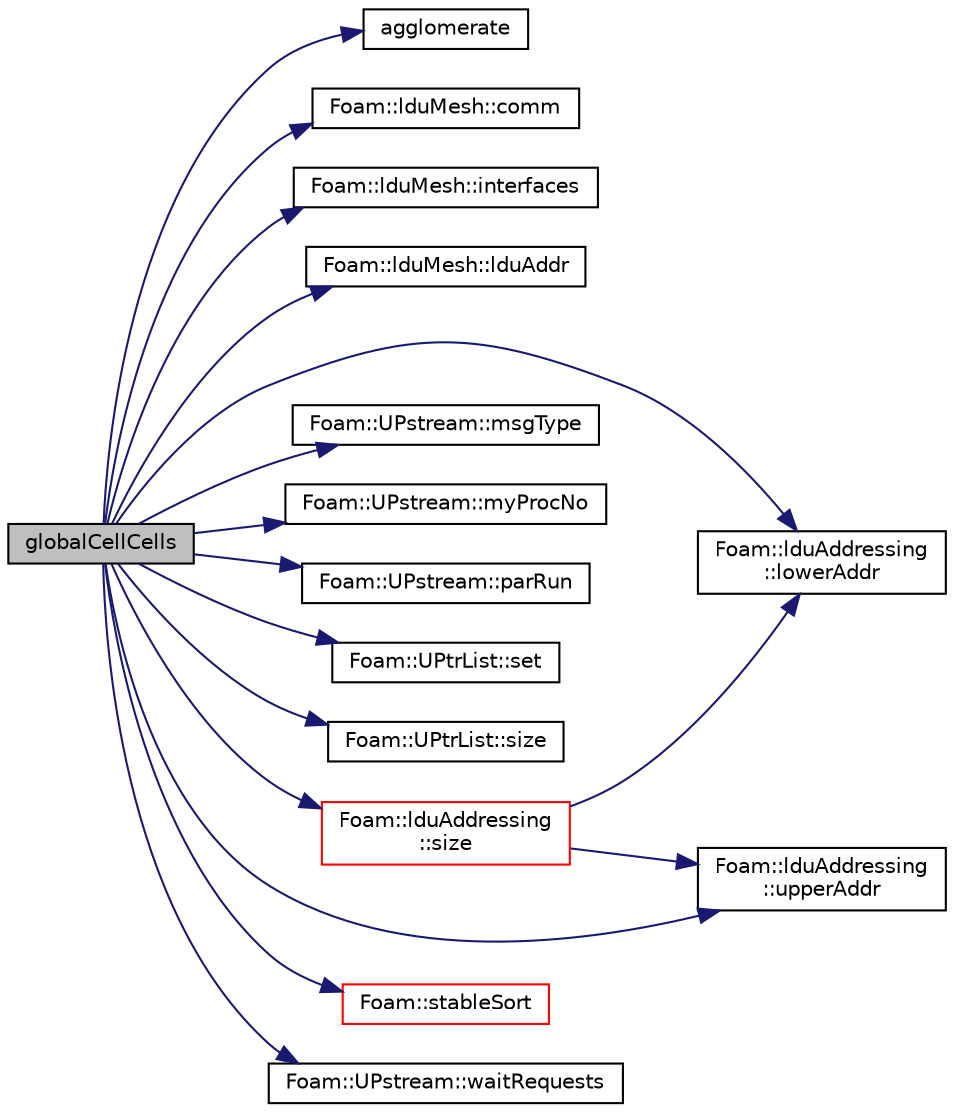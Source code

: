 digraph "globalCellCells"
{
  bgcolor="transparent";
  edge [fontname="Helvetica",fontsize="10",labelfontname="Helvetica",labelfontsize="10"];
  node [fontname="Helvetica",fontsize="10",shape=record];
  rankdir="LR";
  Node1 [label="globalCellCells",height=0.2,width=0.4,color="black", fillcolor="grey75", style="filled", fontcolor="black"];
  Node1 -> Node2 [color="midnightblue",fontsize="10",style="solid",fontname="Helvetica"];
  Node2 [label="agglomerate",height=0.2,width=0.4,color="black",URL="$a00910.html#a12f8aee2a8262bad4ece599ecd67ead5",tooltip="Modify agglomeration. Return true if modified. "];
  Node1 -> Node3 [color="midnightblue",fontsize="10",style="solid",fontname="Helvetica"];
  Node3 [label="Foam::lduMesh::comm",height=0.2,width=0.4,color="black",URL="$a01308.html#a02dd39dea440f6689604bba1217aa7a5",tooltip="Return communicator used for parallel communication. "];
  Node1 -> Node4 [color="midnightblue",fontsize="10",style="solid",fontname="Helvetica"];
  Node4 [label="Foam::lduMesh::interfaces",height=0.2,width=0.4,color="black",URL="$a01308.html#a32cbf256eeac6fdb1f2cdd2cfb40b60b",tooltip="Return a list of pointers for each patch. "];
  Node1 -> Node5 [color="midnightblue",fontsize="10",style="solid",fontname="Helvetica"];
  Node5 [label="Foam::lduMesh::lduAddr",height=0.2,width=0.4,color="black",URL="$a01308.html#aa8cf9537f2d75b0ec56f3b0160841d02",tooltip="Return ldu addressing. "];
  Node1 -> Node6 [color="midnightblue",fontsize="10",style="solid",fontname="Helvetica"];
  Node6 [label="Foam::lduAddressing\l::lowerAddr",height=0.2,width=0.4,color="black",URL="$a01301.html#af11f44951a37815ca736db386ad1c33e",tooltip="Return lower addressing. "];
  Node1 -> Node7 [color="midnightblue",fontsize="10",style="solid",fontname="Helvetica"];
  Node7 [label="Foam::UPstream::msgType",height=0.2,width=0.4,color="black",URL="$a02873.html#ae5b8fe6652f6320aa6c7f5c44b6f01b7",tooltip="Message tag of standard messages. "];
  Node1 -> Node8 [color="midnightblue",fontsize="10",style="solid",fontname="Helvetica"];
  Node8 [label="Foam::UPstream::myProcNo",height=0.2,width=0.4,color="black",URL="$a02873.html#afc74d89573de32a3032c916f8cdd1733",tooltip="Number of this process (starting from masterNo() = 0) "];
  Node1 -> Node9 [color="midnightblue",fontsize="10",style="solid",fontname="Helvetica"];
  Node9 [label="Foam::UPstream::parRun",height=0.2,width=0.4,color="black",URL="$a02873.html#adbb27f04b5705440fb8b09f278059011",tooltip="Is this a parallel run? "];
  Node1 -> Node10 [color="midnightblue",fontsize="10",style="solid",fontname="Helvetica"];
  Node10 [label="Foam::UPtrList::set",height=0.2,width=0.4,color="black",URL="$a02875.html#affa9210cfaa91a145f3a9618d4ef3baf",tooltip="Is element set. "];
  Node1 -> Node11 [color="midnightblue",fontsize="10",style="solid",fontname="Helvetica"];
  Node11 [label="Foam::UPtrList::size",height=0.2,width=0.4,color="black",URL="$a02875.html#a723361dc2020160f5492e8fe2d09fa44",tooltip="Return the number of elements in the UPtrList. "];
  Node1 -> Node12 [color="midnightblue",fontsize="10",style="solid",fontname="Helvetica"];
  Node12 [label="Foam::lduAddressing\l::size",height=0.2,width=0.4,color="red",URL="$a01301.html#a65cea301e2d6033c43932d12d91c792f",tooltip="Return number of equations. "];
  Node12 -> Node6 [color="midnightblue",fontsize="10",style="solid",fontname="Helvetica"];
  Node12 -> Node13 [color="midnightblue",fontsize="10",style="solid",fontname="Helvetica"];
  Node13 [label="Foam::lduAddressing\l::upperAddr",height=0.2,width=0.4,color="black",URL="$a01301.html#ae0eccad377069f19cbad2b04b06a21b0",tooltip="Return upper addressing. "];
  Node1 -> Node14 [color="midnightblue",fontsize="10",style="solid",fontname="Helvetica"];
  Node14 [label="Foam::stableSort",height=0.2,width=0.4,color="red",URL="$a10887.html#ac70ba9dd7bbc030636a4a4e2e9825c3c"];
  Node1 -> Node13 [color="midnightblue",fontsize="10",style="solid",fontname="Helvetica"];
  Node1 -> Node15 [color="midnightblue",fontsize="10",style="solid",fontname="Helvetica"];
  Node15 [label="Foam::UPstream::waitRequests",height=0.2,width=0.4,color="black",URL="$a02873.html#abed3ff74e2b43482349dd8be25901d3e",tooltip="Wait until all requests (from start onwards) have finished. "];
}
